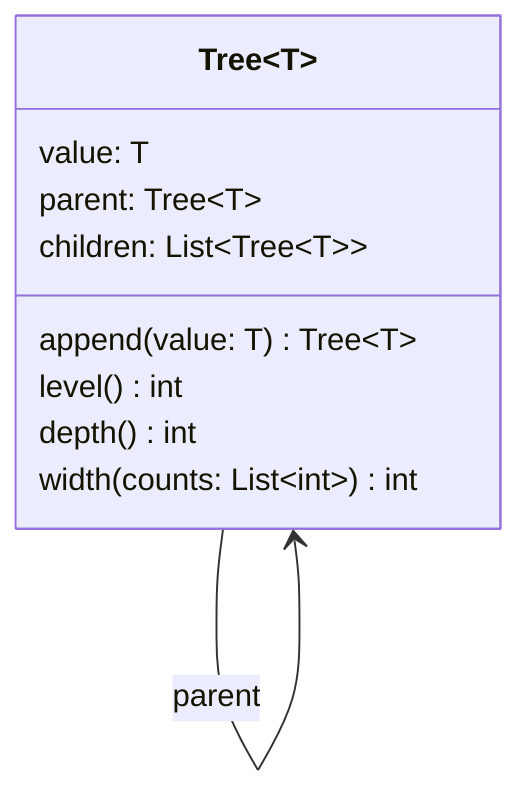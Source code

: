 classDiagram

    class Tree~T~ {
        value: T

        parent: Tree~T~

        children: List~Tree~T~~

        append(value: T) Tree~T~
        level() int
        depth() int
        width(counts: List~int~) int
    }

    Tree --> Tree: parent
